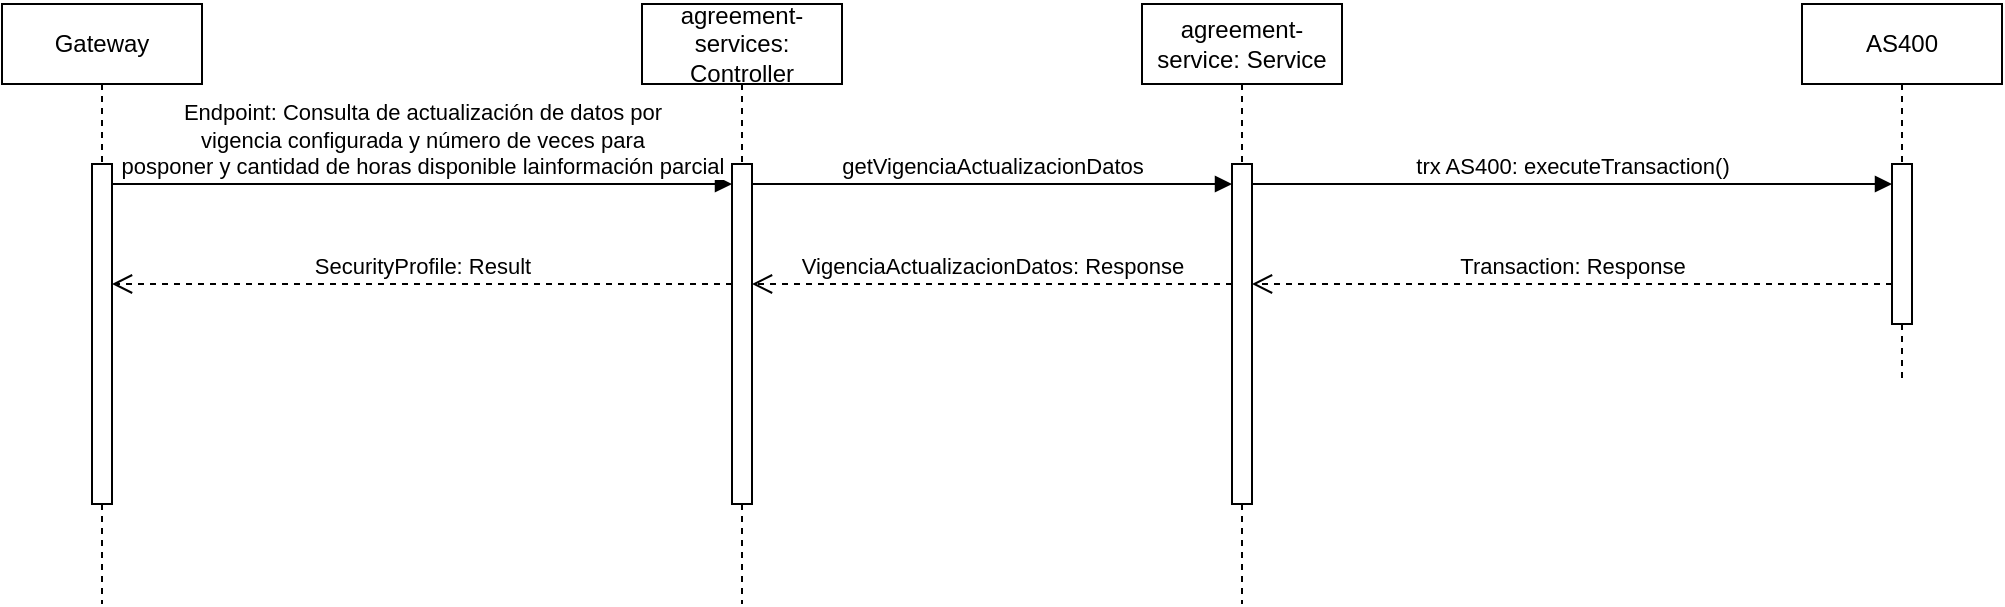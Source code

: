 <mxfile version="22.0.8" type="github">
  <diagram name="Page-1" id="2YBvvXClWsGukQMizWep">
    <mxGraphModel dx="1107" dy="433" grid="1" gridSize="10" guides="1" tooltips="1" connect="1" arrows="1" fold="1" page="1" pageScale="1" pageWidth="850" pageHeight="1100" math="0" shadow="0">
      <root>
        <mxCell id="0" />
        <mxCell id="1" parent="0" />
        <mxCell id="_vU3EVEK0Me3MSrH0ikC-1" value="Gateway" style="shape=umlLifeline;perimeter=lifelinePerimeter;whiteSpace=wrap;html=1;container=0;dropTarget=0;collapsible=0;recursiveResize=0;outlineConnect=0;portConstraint=eastwest;newEdgeStyle={&quot;edgeStyle&quot;:&quot;elbowEdgeStyle&quot;,&quot;elbow&quot;:&quot;vertical&quot;,&quot;curved&quot;:0,&quot;rounded&quot;:0};" parent="1" vertex="1">
          <mxGeometry x="40" y="400" width="100" height="300" as="geometry" />
        </mxCell>
        <mxCell id="_vU3EVEK0Me3MSrH0ikC-2" value="" style="html=1;points=[];perimeter=orthogonalPerimeter;outlineConnect=0;targetShapes=umlLifeline;portConstraint=eastwest;newEdgeStyle={&quot;edgeStyle&quot;:&quot;elbowEdgeStyle&quot;,&quot;elbow&quot;:&quot;vertical&quot;,&quot;curved&quot;:0,&quot;rounded&quot;:0};" parent="_vU3EVEK0Me3MSrH0ikC-1" vertex="1">
          <mxGeometry x="45" y="80" width="10" height="170" as="geometry" />
        </mxCell>
        <mxCell id="_vU3EVEK0Me3MSrH0ikC-3" value="agreement-services: Controller" style="shape=umlLifeline;perimeter=lifelinePerimeter;whiteSpace=wrap;html=1;container=0;dropTarget=0;collapsible=0;recursiveResize=0;outlineConnect=0;portConstraint=eastwest;newEdgeStyle={&quot;edgeStyle&quot;:&quot;elbowEdgeStyle&quot;,&quot;elbow&quot;:&quot;vertical&quot;,&quot;curved&quot;:0,&quot;rounded&quot;:0};" parent="1" vertex="1">
          <mxGeometry x="360" y="400" width="100" height="300" as="geometry" />
        </mxCell>
        <mxCell id="_vU3EVEK0Me3MSrH0ikC-4" value="" style="html=1;points=[];perimeter=orthogonalPerimeter;outlineConnect=0;targetShapes=umlLifeline;portConstraint=eastwest;newEdgeStyle={&quot;edgeStyle&quot;:&quot;elbowEdgeStyle&quot;,&quot;elbow&quot;:&quot;vertical&quot;,&quot;curved&quot;:0,&quot;rounded&quot;:0};" parent="_vU3EVEK0Me3MSrH0ikC-3" vertex="1">
          <mxGeometry x="45" y="80" width="10" height="170" as="geometry" />
        </mxCell>
        <mxCell id="_vU3EVEK0Me3MSrH0ikC-5" value="AS400" style="shape=umlLifeline;perimeter=lifelinePerimeter;whiteSpace=wrap;html=1;container=0;dropTarget=0;collapsible=0;recursiveResize=0;outlineConnect=0;portConstraint=eastwest;newEdgeStyle={&quot;edgeStyle&quot;:&quot;elbowEdgeStyle&quot;,&quot;elbow&quot;:&quot;vertical&quot;,&quot;curved&quot;:0,&quot;rounded&quot;:0};" parent="1" vertex="1">
          <mxGeometry x="940" y="400" width="100" height="190" as="geometry" />
        </mxCell>
        <mxCell id="_vU3EVEK0Me3MSrH0ikC-6" value="" style="html=1;points=[];perimeter=orthogonalPerimeter;outlineConnect=0;targetShapes=umlLifeline;portConstraint=eastwest;newEdgeStyle={&quot;edgeStyle&quot;:&quot;elbowEdgeStyle&quot;,&quot;elbow&quot;:&quot;vertical&quot;,&quot;curved&quot;:0,&quot;rounded&quot;:0};" parent="_vU3EVEK0Me3MSrH0ikC-5" vertex="1">
          <mxGeometry x="45" y="80" width="10" height="80" as="geometry" />
        </mxCell>
        <mxCell id="_vU3EVEK0Me3MSrH0ikC-13" value="Endpoint: Consulta de actualización de datos por &lt;br&gt;vigencia configurada y número de veces para &lt;br&gt;posponer y cantidad de horas disponible lainformación parcial" style="html=1;verticalAlign=bottom;endArrow=block;edgeStyle=elbowEdgeStyle;elbow=vertical;curved=0;rounded=0;" parent="1" source="_vU3EVEK0Me3MSrH0ikC-2" target="_vU3EVEK0Me3MSrH0ikC-4" edge="1">
          <mxGeometry relative="1" as="geometry">
            <mxPoint x="105" y="490" as="sourcePoint" />
            <Array as="points">
              <mxPoint x="190" y="490" />
            </Array>
            <mxPoint x="275" y="490" as="targetPoint" />
          </mxGeometry>
        </mxCell>
        <mxCell id="_vU3EVEK0Me3MSrH0ikC-15" value="SecurityProfile: Result" style="html=1;verticalAlign=bottom;endArrow=open;dashed=1;endSize=8;edgeStyle=elbowEdgeStyle;elbow=vertical;curved=0;rounded=0;" parent="1" source="_vU3EVEK0Me3MSrH0ikC-4" target="_vU3EVEK0Me3MSrH0ikC-2" edge="1">
          <mxGeometry relative="1" as="geometry">
            <mxPoint x="195" y="640" as="targetPoint" />
            <Array as="points">
              <mxPoint x="350" y="540" />
              <mxPoint x="290" y="640" />
            </Array>
            <mxPoint x="365" y="640" as="sourcePoint" />
          </mxGeometry>
        </mxCell>
        <mxCell id="_vU3EVEK0Me3MSrH0ikC-16" value="trx AS400: executeTransaction()" style="html=1;verticalAlign=bottom;endArrow=block;edgeStyle=elbowEdgeStyle;elbow=vertical;curved=0;rounded=0;" parent="1" target="_vU3EVEK0Me3MSrH0ikC-6" edge="1" source="_vU3EVEK0Me3MSrH0ikC-20">
          <mxGeometry relative="1" as="geometry">
            <mxPoint x="720" y="510" as="sourcePoint" />
            <Array as="points">
              <mxPoint x="870" y="490" />
            </Array>
            <mxPoint x="985" y="510" as="targetPoint" />
          </mxGeometry>
        </mxCell>
        <mxCell id="_vU3EVEK0Me3MSrH0ikC-17" value="Transaction: Response" style="html=1;verticalAlign=bottom;endArrow=open;dashed=1;endSize=8;edgeStyle=elbowEdgeStyle;elbow=vertical;curved=0;rounded=0;" parent="1" edge="1" target="_vU3EVEK0Me3MSrH0ikC-20" source="_vU3EVEK0Me3MSrH0ikC-6">
          <mxGeometry x="0.003" relative="1" as="geometry">
            <mxPoint x="680.0" y="540" as="targetPoint" />
            <Array as="points">
              <mxPoint x="820" y="540" />
            </Array>
            <mxPoint x="910" y="580" as="sourcePoint" />
            <mxPoint as="offset" />
          </mxGeometry>
        </mxCell>
        <mxCell id="_vU3EVEK0Me3MSrH0ikC-19" value="agreement-service: Service" style="shape=umlLifeline;perimeter=lifelinePerimeter;whiteSpace=wrap;html=1;container=0;dropTarget=0;collapsible=0;recursiveResize=0;outlineConnect=0;portConstraint=eastwest;newEdgeStyle={&quot;edgeStyle&quot;:&quot;elbowEdgeStyle&quot;,&quot;elbow&quot;:&quot;vertical&quot;,&quot;curved&quot;:0,&quot;rounded&quot;:0};" parent="1" vertex="1">
          <mxGeometry x="610" y="400" width="100" height="300" as="geometry" />
        </mxCell>
        <mxCell id="_vU3EVEK0Me3MSrH0ikC-20" value="" style="html=1;points=[];perimeter=orthogonalPerimeter;outlineConnect=0;targetShapes=umlLifeline;portConstraint=eastwest;newEdgeStyle={&quot;edgeStyle&quot;:&quot;elbowEdgeStyle&quot;,&quot;elbow&quot;:&quot;vertical&quot;,&quot;curved&quot;:0,&quot;rounded&quot;:0};" parent="_vU3EVEK0Me3MSrH0ikC-19" vertex="1">
          <mxGeometry x="45" y="80" width="10" height="170" as="geometry" />
        </mxCell>
        <mxCell id="pCHLIGkAUsJlZPyTWiGY-1" value="getVigenciaActualizacionDatos" style="html=1;verticalAlign=bottom;endArrow=block;edgeStyle=elbowEdgeStyle;elbow=vertical;curved=0;rounded=0;" edge="1" parent="1" source="_vU3EVEK0Me3MSrH0ikC-4" target="_vU3EVEK0Me3MSrH0ikC-20">
          <mxGeometry relative="1" as="geometry">
            <mxPoint x="420" y="510" as="sourcePoint" />
            <Array as="points">
              <mxPoint x="530" y="490" />
              <mxPoint x="505" y="510" />
            </Array>
            <mxPoint x="660" y="510" as="targetPoint" />
          </mxGeometry>
        </mxCell>
        <mxCell id="pCHLIGkAUsJlZPyTWiGY-2" value="VigenciaActualizacionDatos: Response" style="html=1;verticalAlign=bottom;endArrow=open;dashed=1;endSize=8;edgeStyle=elbowEdgeStyle;elbow=vertical;curved=0;rounded=0;" edge="1" parent="1" source="_vU3EVEK0Me3MSrH0ikC-20" target="_vU3EVEK0Me3MSrH0ikC-4">
          <mxGeometry x="0.003" relative="1" as="geometry">
            <mxPoint x="530" y="550" as="targetPoint" />
            <Array as="points">
              <mxPoint x="470" y="540" />
            </Array>
            <mxPoint x="635" y="540" as="sourcePoint" />
            <mxPoint as="offset" />
          </mxGeometry>
        </mxCell>
      </root>
    </mxGraphModel>
  </diagram>
</mxfile>

